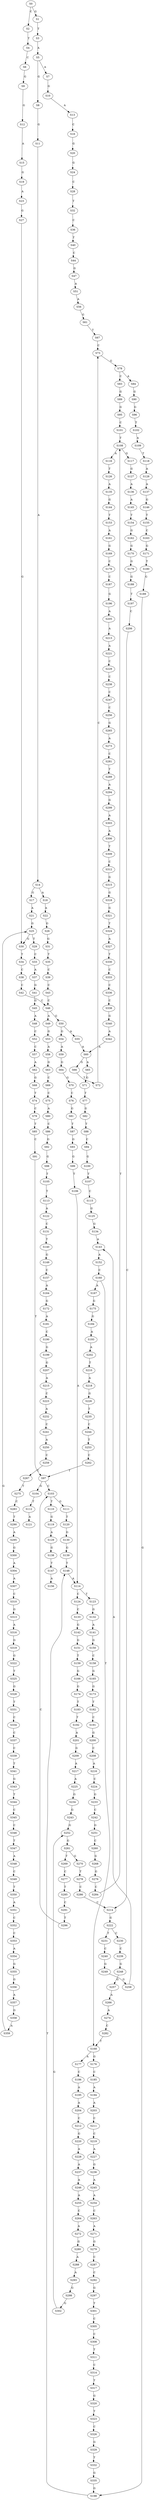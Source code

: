 strict digraph  {
	S0 -> S1 [ label = G ];
	S0 -> S2 [ label = C ];
	S1 -> S3 [ label = T ];
	S2 -> S4 [ label = T ];
	S3 -> S5 [ label = A ];
	S4 -> S6 [ label = C ];
	S5 -> S7 [ label = A ];
	S5 -> S8 [ label = G ];
	S6 -> S9 [ label = G ];
	S7 -> S10 [ label = G ];
	S8 -> S11 [ label = G ];
	S9 -> S12 [ label = G ];
	S10 -> S13 [ label = A ];
	S11 -> S14 [ label = A ];
	S12 -> S15 [ label = A ];
	S13 -> S16 [ label = C ];
	S14 -> S17 [ label = G ];
	S14 -> S18 [ label = A ];
	S15 -> S19 [ label = G ];
	S16 -> S20 [ label = G ];
	S17 -> S21 [ label = A ];
	S18 -> S22 [ label = A ];
	S19 -> S23 [ label = A ];
	S20 -> S24 [ label = G ];
	S21 -> S25 [ label = G ];
	S22 -> S26 [ label = G ];
	S23 -> S27 [ label = G ];
	S24 -> S28 [ label = C ];
	S25 -> S29 [ label = T ];
	S25 -> S30 [ label = G ];
	S26 -> S31 [ label = G ];
	S27 -> S30 [ label = G ];
	S28 -> S32 [ label = T ];
	S29 -> S33 [ label = C ];
	S30 -> S34 [ label = T ];
	S31 -> S35 [ label = T ];
	S32 -> S36 [ label = C ];
	S33 -> S37 [ label = A ];
	S34 -> S38 [ label = C ];
	S35 -> S39 [ label = C ];
	S36 -> S40 [ label = T ];
	S37 -> S41 [ label = G ];
	S38 -> S42 [ label = C ];
	S39 -> S43 [ label = C ];
	S40 -> S44 [ label = C ];
	S41 -> S45 [ label = G ];
	S42 -> S46 [ label = C ];
	S43 -> S46 [ label = C ];
	S44 -> S47 [ label = G ];
	S45 -> S48 [ label = A ];
	S46 -> S49 [ label = A ];
	S46 -> S50 [ label = G ];
	S47 -> S51 [ label = A ];
	S48 -> S52 [ label = C ];
	S49 -> S53 [ label = G ];
	S50 -> S54 [ label = G ];
	S50 -> S55 [ label = A ];
	S51 -> S56 [ label = A ];
	S52 -> S57 [ label = C ];
	S53 -> S58 [ label = A ];
	S54 -> S59 [ label = A ];
	S55 -> S60 [ label = A ];
	S56 -> S61 [ label = G ];
	S57 -> S62 [ label = A ];
	S58 -> S63 [ label = G ];
	S59 -> S64 [ label = G ];
	S60 -> S65 [ label = A ];
	S60 -> S66 [ label = G ];
	S61 -> S67 [ label = T ];
	S62 -> S68 [ label = G ];
	S63 -> S69 [ label = C ];
	S64 -> S70 [ label = G ];
	S65 -> S71 [ label = G ];
	S66 -> S72 [ label = T ];
	S67 -> S73 [ label = C ];
	S68 -> S74 [ label = T ];
	S69 -> S75 [ label = C ];
	S70 -> S76 [ label = C ];
	S71 -> S77 [ label = T ];
	S72 -> S73 [ label = C ];
	S73 -> S78 [ label = G ];
	S74 -> S79 [ label = C ];
	S75 -> S80 [ label = A ];
	S76 -> S81 [ label = G ];
	S77 -> S82 [ label = G ];
	S78 -> S83 [ label = C ];
	S78 -> S84 [ label = A ];
	S79 -> S85 [ label = T ];
	S80 -> S86 [ label = C ];
	S81 -> S87 [ label = T ];
	S82 -> S88 [ label = T ];
	S83 -> S89 [ label = G ];
	S84 -> S90 [ label = G ];
	S85 -> S91 [ label = C ];
	S86 -> S92 [ label = G ];
	S87 -> S93 [ label = G ];
	S88 -> S94 [ label = C ];
	S89 -> S95 [ label = G ];
	S90 -> S96 [ label = G ];
	S91 -> S97 [ label = T ];
	S92 -> S98 [ label = G ];
	S93 -> S99 [ label = G ];
	S94 -> S100 [ label = G ];
	S95 -> S101 [ label = C ];
	S96 -> S102 [ label = T ];
	S97 -> S103 [ label = C ];
	S97 -> S104 [ label = G ];
	S98 -> S105 [ label = T ];
	S99 -> S106 [ label = T ];
	S100 -> S107 [ label = T ];
	S101 -> S108 [ label = T ];
	S102 -> S109 [ label = A ];
	S103 -> S110 [ label = T ];
	S103 -> S111 [ label = G ];
	S104 -> S112 [ label = T ];
	S105 -> S113 [ label = T ];
	S106 -> S114 [ label = A ];
	S107 -> S115 [ label = C ];
	S108 -> S116 [ label = A ];
	S108 -> S117 [ label = G ];
	S109 -> S118 [ label = T ];
	S110 -> S119 [ label = G ];
	S111 -> S120 [ label = T ];
	S112 -> S121 [ label = A ];
	S113 -> S122 [ label = A ];
	S114 -> S123 [ label = T ];
	S114 -> S124 [ label = C ];
	S115 -> S125 [ label = G ];
	S116 -> S126 [ label = T ];
	S117 -> S127 [ label = G ];
	S118 -> S128 [ label = A ];
	S119 -> S129 [ label = A ];
	S120 -> S130 [ label = G ];
	S122 -> S131 [ label = C ];
	S123 -> S132 [ label = G ];
	S124 -> S133 [ label = C ];
	S125 -> S134 [ label = G ];
	S126 -> S135 [ label = A ];
	S127 -> S136 [ label = A ];
	S128 -> S137 [ label = A ];
	S129 -> S138 [ label = G ];
	S130 -> S139 [ label = G ];
	S131 -> S140 [ label = T ];
	S132 -> S141 [ label = A ];
	S133 -> S142 [ label = G ];
	S134 -> S143 [ label = A ];
	S135 -> S144 [ label = G ];
	S136 -> S145 [ label = A ];
	S137 -> S146 [ label = G ];
	S138 -> S147 [ label = T ];
	S139 -> S148 [ label = T ];
	S140 -> S149 [ label = G ];
	S141 -> S150 [ label = G ];
	S142 -> S151 [ label = G ];
	S143 -> S152 [ label = A ];
	S144 -> S153 [ label = T ];
	S145 -> S154 [ label = T ];
	S146 -> S155 [ label = T ];
	S147 -> S156 [ label = A ];
	S148 -> S114 [ label = A ];
	S149 -> S157 [ label = C ];
	S150 -> S158 [ label = C ];
	S151 -> S159 [ label = T ];
	S152 -> S160 [ label = C ];
	S153 -> S161 [ label = A ];
	S154 -> S162 [ label = G ];
	S155 -> S163 [ label = C ];
	S157 -> S164 [ label = A ];
	S158 -> S165 [ label = G ];
	S159 -> S166 [ label = G ];
	S160 -> S167 [ label = A ];
	S160 -> S168 [ label = T ];
	S161 -> S169 [ label = G ];
	S162 -> S170 [ label = G ];
	S163 -> S171 [ label = G ];
	S164 -> S172 [ label = G ];
	S165 -> S173 [ label = G ];
	S166 -> S174 [ label = G ];
	S167 -> S175 [ label = G ];
	S168 -> S176 [ label = G ];
	S168 -> S177 [ label = A ];
	S169 -> S178 [ label = C ];
	S170 -> S179 [ label = G ];
	S171 -> S180 [ label = T ];
	S172 -> S181 [ label = A ];
	S173 -> S182 [ label = T ];
	S174 -> S183 [ label = T ];
	S175 -> S184 [ label = G ];
	S176 -> S185 [ label = C ];
	S177 -> S186 [ label = C ];
	S178 -> S187 [ label = C ];
	S179 -> S188 [ label = G ];
	S180 -> S189 [ label = G ];
	S181 -> S190 [ label = C ];
	S182 -> S191 [ label = C ];
	S183 -> S192 [ label = T ];
	S184 -> S193 [ label = A ];
	S185 -> S194 [ label = A ];
	S186 -> S195 [ label = A ];
	S187 -> S196 [ label = G ];
	S188 -> S197 [ label = T ];
	S189 -> S198 [ label = G ];
	S190 -> S199 [ label = G ];
	S191 -> S200 [ label = G ];
	S192 -> S201 [ label = A ];
	S193 -> S202 [ label = A ];
	S194 -> S203 [ label = A ];
	S195 -> S204 [ label = A ];
	S196 -> S205 [ label = A ];
	S197 -> S206 [ label = C ];
	S198 -> S148 [ label = T ];
	S199 -> S207 [ label = G ];
	S200 -> S208 [ label = C ];
	S201 -> S209 [ label = G ];
	S202 -> S210 [ label = T ];
	S203 -> S211 [ label = C ];
	S204 -> S212 [ label = C ];
	S205 -> S213 [ label = A ];
	S206 -> S214 [ label = C ];
	S207 -> S215 [ label = A ];
	S208 -> S216 [ label = A ];
	S209 -> S217 [ label = A ];
	S210 -> S218 [ label = A ];
	S211 -> S219 [ label = C ];
	S212 -> S220 [ label = G ];
	S213 -> S221 [ label = A ];
	S214 -> S222 [ label = G ];
	S215 -> S223 [ label = C ];
	S216 -> S224 [ label = C ];
	S217 -> S225 [ label = A ];
	S218 -> S226 [ label = G ];
	S219 -> S227 [ label = A ];
	S220 -> S228 [ label = A ];
	S221 -> S229 [ label = C ];
	S222 -> S230 [ label = C ];
	S222 -> S231 [ label = T ];
	S223 -> S232 [ label = A ];
	S224 -> S233 [ label = G ];
	S225 -> S234 [ label = G ];
	S226 -> S235 [ label = T ];
	S227 -> S236 [ label = G ];
	S228 -> S237 [ label = A ];
	S229 -> S238 [ label = C ];
	S230 -> S239 [ label = C ];
	S231 -> S240 [ label = C ];
	S232 -> S241 [ label = C ];
	S233 -> S242 [ label = C ];
	S234 -> S243 [ label = G ];
	S235 -> S244 [ label = C ];
	S236 -> S245 [ label = A ];
	S237 -> S246 [ label = A ];
	S238 -> S247 [ label = C ];
	S239 -> S248 [ label = G ];
	S240 -> S249 [ label = G ];
	S241 -> S250 [ label = A ];
	S242 -> S251 [ label = G ];
	S243 -> S252 [ label = G ];
	S244 -> S253 [ label = T ];
	S245 -> S254 [ label = A ];
	S246 -> S255 [ label = A ];
	S247 -> S256 [ label = C ];
	S248 -> S257 [ label = G ];
	S249 -> S258 [ label = G ];
	S250 -> S259 [ label = C ];
	S251 -> S260 [ label = C ];
	S252 -> S261 [ label = G ];
	S253 -> S262 [ label = C ];
	S254 -> S263 [ label = C ];
	S255 -> S264 [ label = C ];
	S256 -> S265 [ label = G ];
	S257 -> S266 [ label = A ];
	S258 -> S143 [ label = A ];
	S259 -> S267 [ label = C ];
	S260 -> S268 [ label = G ];
	S261 -> S269 [ label = T ];
	S261 -> S270 [ label = G ];
	S262 -> S97 [ label = T ];
	S263 -> S271 [ label = A ];
	S264 -> S272 [ label = A ];
	S265 -> S273 [ label = A ];
	S266 -> S274 [ label = A ];
	S267 -> S275 [ label = T ];
	S268 -> S276 [ label = G ];
	S269 -> S277 [ label = C ];
	S270 -> S278 [ label = T ];
	S271 -> S279 [ label = G ];
	S272 -> S280 [ label = G ];
	S273 -> S281 [ label = C ];
	S274 -> S282 [ label = C ];
	S275 -> S283 [ label = C ];
	S276 -> S284 [ label = C ];
	S277 -> S285 [ label = T ];
	S278 -> S286 [ label = C ];
	S279 -> S287 [ label = C ];
	S280 -> S288 [ label = A ];
	S281 -> S289 [ label = T ];
	S282 -> S168 [ label = T ];
	S283 -> S290 [ label = T ];
	S284 -> S108 [ label = T ];
	S285 -> S291 [ label = C ];
	S286 -> S214 [ label = C ];
	S287 -> S292 [ label = C ];
	S288 -> S293 [ label = A ];
	S289 -> S294 [ label = A ];
	S290 -> S295 [ label = A ];
	S291 -> S296 [ label = T ];
	S292 -> S297 [ label = G ];
	S293 -> S298 [ label = G ];
	S294 -> S299 [ label = G ];
	S295 -> S300 [ label = G ];
	S296 -> S103 [ label = C ];
	S297 -> S301 [ label = T ];
	S298 -> S302 [ label = G ];
	S299 -> S303 [ label = A ];
	S300 -> S304 [ label = A ];
	S301 -> S305 [ label = C ];
	S302 -> S252 [ label = G ];
	S303 -> S306 [ label = A ];
	S304 -> S307 [ label = A ];
	S305 -> S308 [ label = C ];
	S306 -> S309 [ label = T ];
	S307 -> S310 [ label = C ];
	S308 -> S311 [ label = T ];
	S309 -> S312 [ label = C ];
	S310 -> S313 [ label = G ];
	S311 -> S314 [ label = C ];
	S312 -> S315 [ label = G ];
	S313 -> S316 [ label = A ];
	S314 -> S317 [ label = T ];
	S315 -> S318 [ label = G ];
	S316 -> S319 [ label = G ];
	S317 -> S320 [ label = G ];
	S318 -> S321 [ label = G ];
	S319 -> S322 [ label = G ];
	S320 -> S323 [ label = T ];
	S321 -> S324 [ label = T ];
	S322 -> S325 [ label = T ];
	S323 -> S326 [ label = C ];
	S324 -> S327 [ label = A ];
	S325 -> S328 [ label = G ];
	S326 -> S329 [ label = G ];
	S327 -> S330 [ label = T ];
	S328 -> S331 [ label = T ];
	S329 -> S332 [ label = T ];
	S330 -> S333 [ label = C ];
	S331 -> S334 [ label = C ];
	S332 -> S335 [ label = G ];
	S333 -> S336 [ label = C ];
	S334 -> S337 [ label = C ];
	S335 -> S198 [ label = G ];
	S336 -> S338 [ label = C ];
	S337 -> S339 [ label = C ];
	S338 -> S340 [ label = G ];
	S339 -> S341 [ label = T ];
	S340 -> S342 [ label = A ];
	S341 -> S343 [ label = G ];
	S342 -> S60 [ label = A ];
	S343 -> S344 [ label = T ];
	S344 -> S345 [ label = C ];
	S345 -> S346 [ label = C ];
	S346 -> S347 [ label = T ];
	S347 -> S348 [ label = A ];
	S348 -> S349 [ label = C ];
	S349 -> S350 [ label = T ];
	S350 -> S351 [ label = A ];
	S351 -> S352 [ label = C ];
	S352 -> S353 [ label = C ];
	S353 -> S354 [ label = A ];
	S354 -> S355 [ label = G ];
	S355 -> S356 [ label = G ];
	S356 -> S357 [ label = A ];
	S357 -> S358 [ label = G ];
	S358 -> S359 [ label = A ];
	S359 -> S25 [ label = G ];
}
